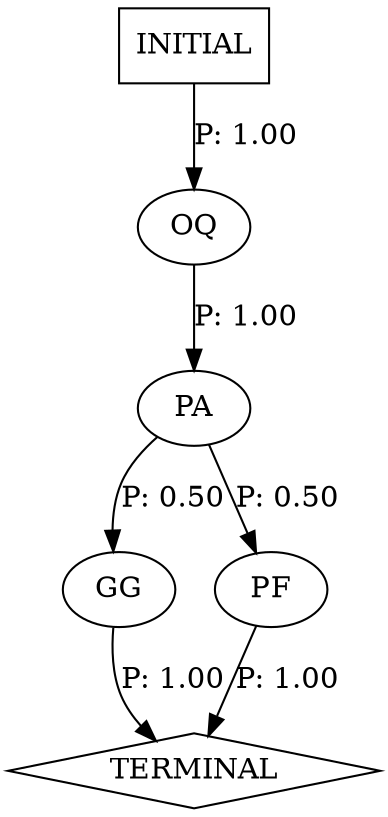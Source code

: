 digraph G {
  0 [label="GG"];
  1 [label="OQ"];
  2 [label="PA"];
  3 [label="PF"];
  4 [label="TERMINAL",shape=diamond];
  5 [label="INITIAL",shape=box];
0->4 [label="P: 1.00"];
1->2 [label="P: 1.00"];
2->0 [label="P: 0.50"];
2->3 [label="P: 0.50"];
3->4 [label="P: 1.00"];
5->1 [label="P: 1.00"];
}
